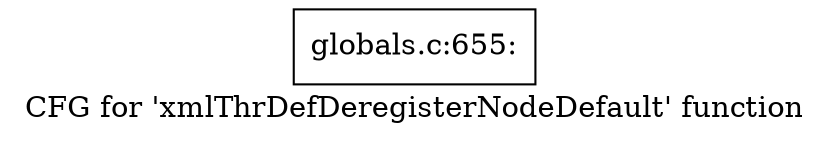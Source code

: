 digraph "CFG for 'xmlThrDefDeregisterNodeDefault' function" {
	label="CFG for 'xmlThrDefDeregisterNodeDefault' function";

	Node0x5624fdb29400 [shape=record,label="{globals.c:655:}"];
}
